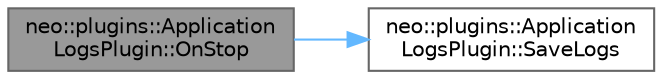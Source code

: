 digraph "neo::plugins::ApplicationLogsPlugin::OnStop"
{
 // LATEX_PDF_SIZE
  bgcolor="transparent";
  edge [fontname=Helvetica,fontsize=10,labelfontname=Helvetica,labelfontsize=10];
  node [fontname=Helvetica,fontsize=10,shape=box,height=0.2,width=0.4];
  rankdir="LR";
  Node1 [id="Node000001",label="neo::plugins::Application\lLogsPlugin::OnStop",height=0.2,width=0.4,color="gray40", fillcolor="grey60", style="filled", fontcolor="black",tooltip="Stops the plugin."];
  Node1 -> Node2 [id="edge2_Node000001_Node000002",color="steelblue1",style="solid",tooltip=" "];
  Node2 [id="Node000002",label="neo::plugins::Application\lLogsPlugin::SaveLogs",height=0.2,width=0.4,color="grey40", fillcolor="white", style="filled",URL="$classneo_1_1plugins_1_1_application_logs_plugin.html#aacf6509f70a76f12d9bab2c77b316520",tooltip=" "];
}
